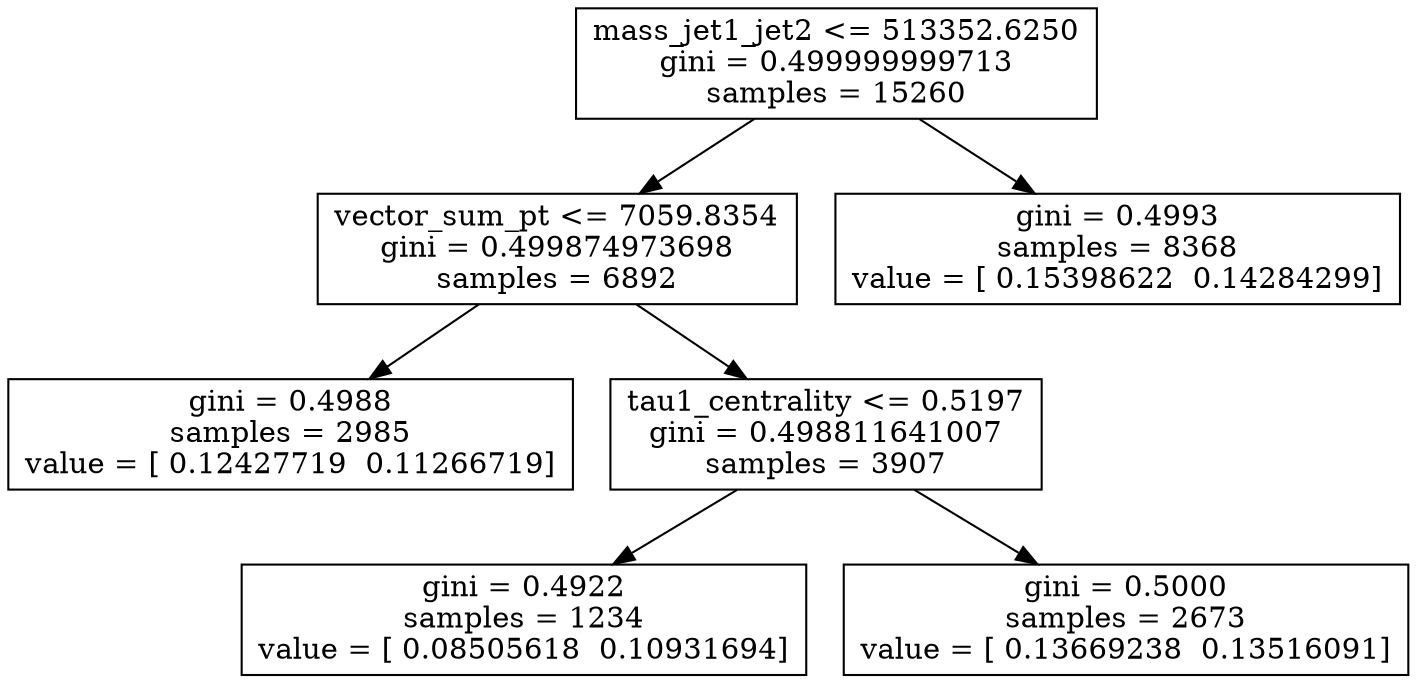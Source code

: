 digraph Tree {
0 [label="mass_jet1_jet2 <= 513352.6250\ngini = 0.499999999713\nsamples = 15260", shape="box"] ;
1 [label="vector_sum_pt <= 7059.8354\ngini = 0.499874973698\nsamples = 6892", shape="box"] ;
0 -> 1 ;
2 [label="gini = 0.4988\nsamples = 2985\nvalue = [ 0.12427719  0.11266719]", shape="box"] ;
1 -> 2 ;
3 [label="tau1_centrality <= 0.5197\ngini = 0.498811641007\nsamples = 3907", shape="box"] ;
1 -> 3 ;
4 [label="gini = 0.4922\nsamples = 1234\nvalue = [ 0.08505618  0.10931694]", shape="box"] ;
3 -> 4 ;
5 [label="gini = 0.5000\nsamples = 2673\nvalue = [ 0.13669238  0.13516091]", shape="box"] ;
3 -> 5 ;
6 [label="gini = 0.4993\nsamples = 8368\nvalue = [ 0.15398622  0.14284299]", shape="box"] ;
0 -> 6 ;
}